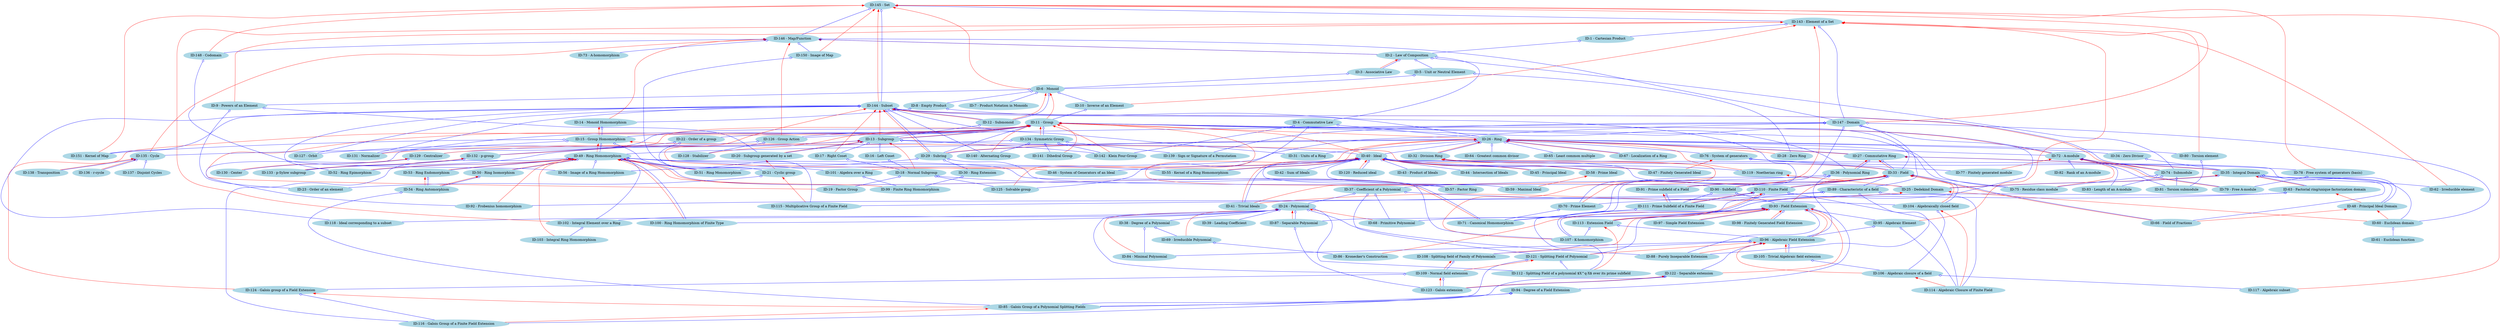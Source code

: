 // Graphviz Diagram
digraph {
	1 [label="ID:1 - Cartesian Product" color=lightblue fillcolor=lightblue style=filled]
	2 [label="ID:2 - Law of Composition" color=lightblue fillcolor=lightblue style=filled]
	3 [label="ID:3 - Associative Law" color=lightblue fillcolor=lightblue style=filled]
	4 [label="ID:4 - Commutative Law" color=lightblue fillcolor=lightblue style=filled]
	5 [label="ID:5 - Unit or Neutral Element" color=lightblue fillcolor=lightblue style=filled]
	6 [label="ID:6 - Monoid" color=lightblue fillcolor=lightblue style=filled]
	7 [label="ID:7 - Product Notation in Monoids" color=lightblue fillcolor=lightblue style=filled]
	8 [label="ID:8 - Empty Product" color=lightblue fillcolor=lightblue style=filled]
	9 [label="ID:9 - Powers of an Element" color=lightblue fillcolor=lightblue style=filled]
	10 [label="ID:10 - Inverse of an Element" color=lightblue fillcolor=lightblue style=filled]
	11 [label="ID:11 - Group" color=lightblue fillcolor=lightblue style=filled]
	12 [label="ID:12 - Submonoid" color=lightblue fillcolor=lightblue style=filled]
	13 [label="ID:13 - Subgroup" color=lightblue fillcolor=lightblue style=filled]
	14 [label="ID:14 - Monoid Homomorphism" color=lightblue fillcolor=lightblue style=filled]
	15 [label="ID:15 - Group Homomorphism" color=lightblue fillcolor=lightblue style=filled]
	16 [label="ID:16 - Left Coset" color=lightblue fillcolor=lightblue style=filled]
	17 [label="ID:17 - Right Coset" color=lightblue fillcolor=lightblue style=filled]
	18 [label="ID:18 - Normal Subgroup" color=lightblue fillcolor=lightblue style=filled]
	19 [label="ID:19 - Factor Group" color=lightblue fillcolor=lightblue style=filled]
	20 [label="ID:20 - Subgroup generated by a set" color=lightblue fillcolor=lightblue style=filled]
	21 [label="ID:21 - Cyclic group" color=lightblue fillcolor=lightblue style=filled]
	22 [label="ID:22 - Order of a group" color=lightblue fillcolor=lightblue style=filled]
	23 [label="ID:23 - Order of an element" color=lightblue fillcolor=lightblue style=filled]
	24 [label="ID:24 - Polynomial" color=lightblue fillcolor=lightblue style=filled]
	25 [label="ID:25 - Dedekind Domain" color=lightblue fillcolor=lightblue style=filled]
	26 [label="ID:26 - Ring" color=lightblue fillcolor=lightblue style=filled]
	27 [label="ID:27 - Commutative Ring" color=lightblue fillcolor=lightblue style=filled]
	28 [label="ID:28 - Zero Ring" color=lightblue fillcolor=lightblue style=filled]
	29 [label="ID:29 - Subring" color=lightblue fillcolor=lightblue style=filled]
	30 [label="ID:30 - Ring Extension" color=lightblue fillcolor=lightblue style=filled]
	31 [label="ID:31 - Units of a Ring" color=lightblue fillcolor=lightblue style=filled]
	32 [label="ID:32 - Division Ring" color=lightblue fillcolor=lightblue style=filled]
	33 [label="ID:33 - Field" color=lightblue fillcolor=lightblue style=filled]
	34 [label="ID:34 - Zero Divisor" color=lightblue fillcolor=lightblue style=filled]
	35 [label="ID:35 - Integral Domain" color=lightblue fillcolor=lightblue style=filled]
	36 [label="ID:36 - Polynomial Ring" color=lightblue fillcolor=lightblue style=filled]
	37 [label="ID:37 - Coefficient of a Polynomial" color=lightblue fillcolor=lightblue style=filled]
	38 [label="ID:38 - Degree of a Polynomial" color=lightblue fillcolor=lightblue style=filled]
	39 [label="ID:39 - Leading Coefficient" color=lightblue fillcolor=lightblue style=filled]
	40 [label="ID:40 - Ideal" color=lightblue fillcolor=lightblue style=filled]
	41 [label="ID:41 - Trivial Ideals" color=lightblue fillcolor=lightblue style=filled]
	42 [label="ID:42 - Sum of Ideals" color=lightblue fillcolor=lightblue style=filled]
	43 [label="ID:43 - Product of Ideals" color=lightblue fillcolor=lightblue style=filled]
	44 [label="ID:44 - Intersection of Ideals" color=lightblue fillcolor=lightblue style=filled]
	45 [label="ID:45 - Principal Ideal" color=lightblue fillcolor=lightblue style=filled]
	46 [label="ID:46 - System of Generators of an Ideal" color=lightblue fillcolor=lightblue style=filled]
	47 [label="ID:47 - Finitely Generated Ideal" color=lightblue fillcolor=lightblue style=filled]
	48 [label="ID:48 - Principal Ideal Domain" color=lightblue fillcolor=lightblue style=filled]
	49 [label="ID:49 - Ring Homomorphism" color=lightblue fillcolor=lightblue style=filled]
	50 [label="ID:50 - Ring Isomorphism" color=lightblue fillcolor=lightblue style=filled]
	51 [label="ID:51 - Ring Monomorphism" color=lightblue fillcolor=lightblue style=filled]
	52 [label="ID:52 - Ring Epimorphism" color=lightblue fillcolor=lightblue style=filled]
	53 [label="ID:53 - Ring Endomorphism" color=lightblue fillcolor=lightblue style=filled]
	54 [label="ID:54 - Ring Automorphism" color=lightblue fillcolor=lightblue style=filled]
	55 [label="ID:55 - Kernel of a Ring Homomorphism" color=lightblue fillcolor=lightblue style=filled]
	56 [label="ID:56 - Image of a Ring Homomorphism" color=lightblue fillcolor=lightblue style=filled]
	57 [label="ID:57 - Factor Ring" color=lightblue fillcolor=lightblue style=filled]
	58 [label="ID:58 - Prime Ideal" color=lightblue fillcolor=lightblue style=filled]
	59 [label="ID:59 - Maximal Ideal" color=lightblue fillcolor=lightblue style=filled]
	60 [label="ID:60 - Euclidean domain" color=lightblue fillcolor=lightblue style=filled]
	61 [label="ID:61 - Euclidean function" color=lightblue fillcolor=lightblue style=filled]
	62 [label="ID:62 - Irreducible element" color=lightblue fillcolor=lightblue style=filled]
	63 [label="ID:63 - Factorial ring/unique factorization domain" color=lightblue fillcolor=lightblue style=filled]
	64 [label="ID:64 - Greatest common divisor" color=lightblue fillcolor=lightblue style=filled]
	65 [label="ID:65 - Least common multiple" color=lightblue fillcolor=lightblue style=filled]
	66 [label="ID:66 - Field of Fractions" color=lightblue fillcolor=lightblue style=filled]
	67 [label="ID:67 - Localization of a Ring" color=lightblue fillcolor=lightblue style=filled]
	68 [label="ID:68 - Primitive Polynomial" color=lightblue fillcolor=lightblue style=filled]
	69 [label="ID:69 - Irreducible Polynomial" color=lightblue fillcolor=lightblue style=filled]
	70 [label="ID:70 - Prime Element" color=lightblue fillcolor=lightblue style=filled]
	71 [label="ID:71 - Canonical Homomorphism" color=lightblue fillcolor=lightblue style=filled]
	72 [label="ID:72 - A-module" color=lightblue fillcolor=lightblue style=filled]
	73 [label="ID:73 - A-homomorphism" color=lightblue fillcolor=lightblue style=filled]
	74 [label="ID:74 - Submodule" color=lightblue fillcolor=lightblue style=filled]
	75 [label="ID:75 - Residue class module" color=lightblue fillcolor=lightblue style=filled]
	76 [label="ID:76 - System of generators" color=lightblue fillcolor=lightblue style=filled]
	77 [label="ID:77 - Finitely generated module" color=lightblue fillcolor=lightblue style=filled]
	78 [label="ID:78 - Free system of generators (basis)" color=lightblue fillcolor=lightblue style=filled]
	79 [label="ID:79 - Free A-module" color=lightblue fillcolor=lightblue style=filled]
	80 [label="ID:80 - Torsion element" color=lightblue fillcolor=lightblue style=filled]
	81 [label="ID:81 - Torsion submodule" color=lightblue fillcolor=lightblue style=filled]
	82 [label="ID:82 - Rank of an A-module" color=lightblue fillcolor=lightblue style=filled]
	83 [label="ID:83 - Length of an A-module" color=lightblue fillcolor=lightblue style=filled]
	84 [label="ID:84 - Minimal Polynomial" color=lightblue fillcolor=lightblue style=filled]
	85 [label="ID:85 - Galois Group of a Polynomial Splitting Fields" color=lightblue fillcolor=lightblue style=filled]
	86 [label="ID:86 - Kronecker's Construction" color=lightblue fillcolor=lightblue style=filled]
	87 [label="ID:87 - Separable Polynomial" color=lightblue fillcolor=lightblue style=filled]
	88 [label="ID:88 - Purely Inseparable Extension" color=lightblue fillcolor=lightblue style=filled]
	89 [label="ID:89 - Characteristic of a field" color=lightblue fillcolor=lightblue style=filled]
	90 [label="ID:90 - Subfield" color=lightblue fillcolor=lightblue style=filled]
	91 [label="ID:91 - Prime subfield of a Field" color=lightblue fillcolor=lightblue style=filled]
	92 [label="ID:92 - Frobenius homomorphism" color=lightblue fillcolor=lightblue style=filled]
	93 [label="ID:93 - Field Extension" color=lightblue fillcolor=lightblue style=filled]
	94 [label="ID:94 - Degree of a Field Extension" color=lightblue fillcolor=lightblue style=filled]
	95 [label="ID:95 - Algebraic Element" color=lightblue fillcolor=lightblue style=filled]
	96 [label="ID:96 - Algebraic Field Extension" color=lightblue fillcolor=lightblue style=filled]
	97 [label="ID:97 - Simple Field Extension" color=lightblue fillcolor=lightblue style=filled]
	98 [label="ID:98 - Finitely Generated Field Extension" color=lightblue fillcolor=lightblue style=filled]
	99 [label="ID:99 - Finite Ring Homomorphism" color=lightblue fillcolor=lightblue style=filled]
	100 [label="ID:100 - Ring Homomorphism of Finite Type" color=lightblue fillcolor=lightblue style=filled]
	101 [label="ID:101 - Algebra over a Ring" color=lightblue fillcolor=lightblue style=filled]
	102 [label="ID:102 - Integral Element over a Ring" color=lightblue fillcolor=lightblue style=filled]
	103 [label="ID:103 - Integral Ring Homomorphism" color=lightblue fillcolor=lightblue style=filled]
	104 [label="ID:104 - Algebraically closed field" color=lightblue fillcolor=lightblue style=filled]
	105 [label="ID:105 - Trivial Algebraic field extension" color=lightblue fillcolor=lightblue style=filled]
	106 [label="ID:106 - Algebraic closure of a field" color=lightblue fillcolor=lightblue style=filled]
	107 [label="ID:107 - K-homomorphism" color=lightblue fillcolor=lightblue style=filled]
	108 [label="ID:108 - Splitting field of Family of Polynomials" color=lightblue fillcolor=lightblue style=filled]
	109 [label="ID:109 - Normal field extension" color=lightblue fillcolor=lightblue style=filled]
	110 [label="ID:110 - Finite Field" color=lightblue fillcolor=lightblue style=filled]
	111 [label="ID:111 - Prime Subfield of a Finite Field" color=lightblue fillcolor=lightblue style=filled]
	112 [label="ID:112 - Splitting Field of a polynomial $X^q-X$ over its prime subfield" color=lightblue fillcolor=lightblue style=filled]
	113 [label="ID:113 - Extension Field" color=lightblue fillcolor=lightblue style=filled]
	114 [label="ID:114 - Algebraic Closure of Finite Field" color=lightblue fillcolor=lightblue style=filled]
	115 [label="ID:115 - Multiplicative Group of a Finite Field" color=lightblue fillcolor=lightblue style=filled]
	116 [label="ID:116 - Galois Group of a Finite Field Extension" color=lightblue fillcolor=lightblue style=filled]
	117 [label="ID:117 - Algebraic subset" color=lightblue fillcolor=lightblue style=filled]
	118 [label="ID:118 - Ideal corresponding to a subset" color=lightblue fillcolor=lightblue style=filled]
	119 [label="ID:119 - Noetherian ring" color=lightblue fillcolor=lightblue style=filled]
	120 [label="ID:120 - Reduced ideal" color=lightblue fillcolor=lightblue style=filled]
	121 [label="ID:121 - Splitting Field of Polynomial" color=lightblue fillcolor=lightblue style=filled]
	122 [label="ID:122 - Separable extension" color=lightblue fillcolor=lightblue style=filled]
	123 [label="ID:123 - Galois extension" color=lightblue fillcolor=lightblue style=filled]
	124 [label="ID:124 - Galois group of a Field Extension" color=lightblue fillcolor=lightblue style=filled]
	125 [label="ID:125 - Solvable group" color=lightblue fillcolor=lightblue style=filled]
	126 [label="ID:126 - Group Action" color=lightblue fillcolor=lightblue style=filled]
	127 [label="ID:127 - Orbit" color=lightblue fillcolor=lightblue style=filled]
	128 [label="ID:128 - Stabilizer" color=lightblue fillcolor=lightblue style=filled]
	129 [label="ID:129 - Centralizer" color=lightblue fillcolor=lightblue style=filled]
	130 [label="ID:130 - Center" color=lightblue fillcolor=lightblue style=filled]
	131 [label="ID:131 - Normalizer" color=lightblue fillcolor=lightblue style=filled]
	132 [label="ID:132 - p-group" color=lightblue fillcolor=lightblue style=filled]
	133 [label="ID:133 - p-Sylow subgroup" color=lightblue fillcolor=lightblue style=filled]
	134 [label="ID:134 - Symmetric Group" color=lightblue fillcolor=lightblue style=filled]
	135 [label="ID:135 - Cycle" color=lightblue fillcolor=lightblue style=filled]
	136 [label="ID:136 - r-cycle" color=lightblue fillcolor=lightblue style=filled]
	137 [label="ID:137 - Disjoint Cycles" color=lightblue fillcolor=lightblue style=filled]
	138 [label="ID:138 - Transposition" color=lightblue fillcolor=lightblue style=filled]
	139 [label="ID:139 - Sign or Signature of a Permutation" color=lightblue fillcolor=lightblue style=filled]
	140 [label="ID:140 - Alternating Group" color=lightblue fillcolor=lightblue style=filled]
	141 [label="ID:141 - Dihedral Group" color=lightblue fillcolor=lightblue style=filled]
	142 [label="ID:142 - Klein Four-Group" color=lightblue fillcolor=lightblue style=filled]
	143 [label="ID:143 - Element of a Set" color=lightblue fillcolor=lightblue style=filled]
	144 [label="ID:144 - Subset" color=lightblue fillcolor=lightblue style=filled]
	145 [label="ID:145 - Set" color=lightblue fillcolor=lightblue style=filled]
	146 [label="ID:146 - Map/Function" color=lightblue fillcolor=lightblue style=filled]
	147 [label="ID:147 - Domain" color=lightblue fillcolor=lightblue style=filled]
	148 [label="ID:148 - Codomain" color=lightblue fillcolor=lightblue style=filled]
	150 [label="ID:150 - Image of Map" color=lightblue fillcolor=lightblue style=filled]
	151 [label="ID:151 - Kernel of Map" color=lightblue fillcolor=lightblue style=filled]
	32 -> 41 [arrowtail=normal color=red dir=back]
	32 -> 33 [arrowtail=normal color=red dir=back]
	110 -> 111 [arrowtail=normal color=red dir=back]
	110 -> 113 [arrowtail=normal color=red dir=back]
	146 -> 2 [arrowtail=normal color=red dir=back]
	146 -> 126 [arrowtail=normal color=red dir=back]
	146 -> 14 [arrowtail=normal color=red dir=back]
	146 -> 135 [arrowtail=normal color=red dir=back]
	50 -> 54 [arrowtail=normal color=red dir=back]
	6 -> 12 [arrowtail=normal color=red dir=back]
	6 -> 11 [arrowtail=normal color=red dir=back]
	48 -> 60 [arrowtail=normal color=red dir=back]
	48 -> 66 [arrowtail=normal color=red dir=back]
	11 -> 128 [arrowtail=normal color=red dir=back]
	11 -> 19 [arrowtail=normal color=red dir=back]
	11 -> 132 [arrowtail=normal color=red dir=back]
	11 -> 140 [arrowtail=normal color=red dir=back]
	11 -> 125 [arrowtail=normal color=red dir=back]
	11 -> 141 [arrowtail=normal color=red dir=back]
	11 -> 142 [arrowtail=normal color=red dir=back]
	11 -> 13 [arrowtail=normal color=red dir=back]
	11 -> 134 [arrowtail=normal color=red dir=back]
	11 -> 72 [arrowtail=normal color=red dir=back]
	11 -> 40 [arrowtail=normal color=red dir=back]
	11 -> 124 [arrowtail=normal color=red dir=back]
	11 -> 26 [arrowtail=normal color=red dir=back]
	108 -> 109 [arrowtail=normal color=red dir=back]
	145 -> 78 [arrowtail=normal color=red dir=back]
	145 -> 117 [arrowtail=normal color=red dir=back]
	145 -> 144 [arrowtail=normal color=red dir=back]
	145 -> 147 [arrowtail=normal color=red dir=back]
	145 -> 148 [arrowtail=normal color=red dir=back]
	145 -> 150 [arrowtail=normal color=red dir=back]
	145 -> 151 [arrowtail=normal color=red dir=back]
	145 -> 6 [arrowtail=normal color=red dir=back]
	93 -> 113 [arrowtail=normal color=red dir=back]
	93 -> 86 [arrowtail=normal color=red dir=back]
	93 -> 108 [arrowtail=normal color=red dir=back]
	93 -> 122 [arrowtail=normal color=red dir=back]
	93 -> 96 [arrowtail=normal color=red dir=back]
	93 -> 97 [arrowtail=normal color=red dir=back]
	93 -> 98 [arrowtail=normal color=red dir=back]
	14 -> 15 [arrowtail=normal color=red dir=back]
	96 -> 106 [arrowtail=normal color=red dir=back]
	96 -> 121 [arrowtail=normal color=red dir=back]
	96 -> 105 [arrowtail=normal color=red dir=back]
	96 -> 88 [arrowtail=normal color=red dir=back]
	27 -> 33 [arrowtail=normal color=red dir=back]
	27 -> 35 [arrowtail=normal color=red dir=back]
	27 -> 36 [arrowtail=normal color=red dir=back]
	85 -> 116 [arrowtail=normal color=red dir=back]
	144 -> 74 [arrowtail=normal color=red dir=back]
	144 -> 12 [arrowtail=normal color=red dir=back]
	144 -> 17 [arrowtail=normal color=red dir=back]
	144 -> 29 [arrowtail=normal color=red dir=back]
	144 -> 46 [arrowtail=normal color=red dir=back]
	144 -> 13 [arrowtail=normal color=red dir=back]
	129 -> 130 [arrowtail=normal color=red dir=back]
	121 -> 109 [arrowtail=normal color=red dir=back]
	91 -> 111 [arrowtail=normal color=red dir=back]
	49 -> 103 [arrowtail=normal color=red dir=back]
	49 -> 92 [arrowtail=normal color=red dir=back]
	49 -> 53 [arrowtail=normal color=red dir=back]
	49 -> 71 [arrowtail=normal color=red dir=back]
	49 -> 99 [arrowtail=normal color=red dir=back]
	49 -> 100 [arrowtail=normal color=red dir=back]
	49 -> 50 [arrowtail=normal color=red dir=back]
	49 -> 51 [arrowtail=normal color=red dir=back]
	49 -> 52 [arrowtail=normal color=red dir=back]
	26 -> 27 [arrowtail=normal color=red dir=back]
	26 -> 101 [arrowtail=normal color=red dir=back]
	26 -> 28 [arrowtail=normal color=red dir=back]
	26 -> 67 [arrowtail=normal color=red dir=back]
	26 -> 57 [arrowtail=normal color=red dir=back]
	26 -> 32 [arrowtail=normal color=red dir=back]
	26 -> 119 [arrowtail=normal color=red dir=back]
	26 -> 29 [arrowtail=normal color=red dir=back]
	33 -> 90 [arrowtail=normal color=red dir=back]
	33 -> 91 [arrowtail=normal color=red dir=back]
	33 -> 110 [arrowtail=normal color=red dir=back]
	33 -> 93 [arrowtail=normal color=red dir=back]
	33 -> 104 [arrowtail=normal color=red dir=back]
	33 -> 66 [arrowtail=normal color=red dir=back]
	122 -> 123 [arrowtail=normal color=red dir=back]
	15 -> 107 [arrowtail=normal color=red dir=back]
	15 -> 49 [arrowtail=normal color=red dir=back]
	53 -> 54 [arrowtail=normal color=red dir=back]
	109 -> 123 [arrowtail=normal color=red dir=back]
	35 -> 25 [arrowtail=normal color=red dir=back]
	35 -> 63 [arrowtail=normal color=red dir=back]
	104 -> 114 [arrowtail=normal color=red dir=back]
	113 -> 112 [arrowtail=normal color=red dir=back]
	106 -> 114 [arrowtail=normal color=red dir=back]
	13 -> 18 [arrowtail=normal color=red dir=back]
	13 -> 20 [arrowtail=normal color=red dir=back]
	13 -> 131 [arrowtail=normal color=red dir=back]
	13 -> 129 [arrowtail=normal color=red dir=back]
	63 -> 48 [arrowtail=normal color=red dir=back]
	21 -> 115 [arrowtail=normal color=red dir=back]
	124 -> 85 [arrowtail=normal color=red dir=back]
	119 -> 25 [arrowtail=normal color=red dir=back]
	20 -> 21 [arrowtail=normal color=red dir=back]
	40 -> 58 [arrowtail=normal color=red dir=back]
	40 -> 120 [arrowtail=normal color=red dir=back]
	40 -> 55 [arrowtail=normal color=red dir=back]
	40 -> 41 [arrowtail=normal color=red dir=back]
	40 -> 45 [arrowtail=normal color=red dir=back]
	40 -> 47 [arrowtail=normal color=red dir=back]
	58 -> 59 [arrowtail=normal color=red dir=back]
	72 -> 79 [arrowtail=normal color=red dir=back]
	72 -> 74 [arrowtail=normal color=red dir=back]
	72 -> 75 [arrowtail=normal color=red dir=back]
	72 -> 77 [arrowtail=normal color=red dir=back]
	25 -> 41 [arrowtail=normal color=red dir=back]
	25 -> 60 [arrowtail=normal color=red dir=back]
	132 -> 133 [arrowtail=normal color=red dir=back]
	2 -> 3 [arrowtail=normal color=red dir=back]
	24 -> 69 [arrowtail=normal color=red dir=back]
	24 -> 68 [arrowtail=normal color=red dir=back]
	24 -> 84 [arrowtail=normal color=red dir=back]
	24 -> 87 [arrowtail=normal color=red dir=back]
	76 -> 47 [arrowtail=normal color=red dir=back]
	135 -> 136 [arrowtail=normal color=red dir=back]
	135 -> 138 [arrowtail=normal color=red dir=back]
	143 -> 95 [arrowtail=normal color=red dir=back]
	143 -> 70 [arrowtail=normal color=red dir=back]
	143 -> 102 [arrowtail=normal color=red dir=back]
	143 -> 62 [arrowtail=normal color=red dir=back]
	143 -> 80 [arrowtail=normal color=red dir=back]
	143 -> 10 [arrowtail=normal color=red dir=back]
	143 -> 9 [arrowtail=normal color=red dir=back]
	4 -> 26 [arrowtail=odiamond color=blue dir=back]
	4 -> 125 [arrowtail=odiamond color=blue dir=back]
	4 -> 142 [arrowtail=odiamond color=blue dir=back]
	1 -> 2 [arrowtail=odiamond color=blue dir=back]
	113 -> 96 [arrowtail=odiamond color=blue dir=back]
	113 -> 107 [arrowtail=odiamond color=blue dir=back]
	146 -> 2 [arrowtail=odiamond color=blue dir=back]
	146 -> 73 [arrowtail=odiamond color=blue dir=back]
	146 -> 147 [arrowtail=odiamond color=blue dir=back]
	146 -> 148 [arrowtail=odiamond color=blue dir=back]
	146 -> 150 [arrowtail=odiamond color=blue dir=back]
	5 -> 28 [arrowtail=odiamond color=blue dir=back]
	5 -> 6 [arrowtail=odiamond color=blue dir=back]
	6 -> 7 [arrowtail=odiamond color=blue dir=back]
	6 -> 8 [arrowtail=odiamond color=blue dir=back]
	6 -> 9 [arrowtail=odiamond color=blue dir=back]
	6 -> 10 [arrowtail=odiamond color=blue dir=back]
	6 -> 12 [arrowtail=odiamond color=blue dir=back]
	27 -> 33 [arrowtail=odiamond color=blue dir=back]
	27 -> 35 [arrowtail=odiamond color=blue dir=back]
	27 -> 36 [arrowtail=odiamond color=blue dir=back]
	10 -> 11 [arrowtail=odiamond color=blue dir=back]
	54 -> 85 [arrowtail=odiamond color=blue dir=back]
	96 -> 108 [arrowtail=odiamond color=blue dir=back]
	96 -> 84 [arrowtail=odiamond color=blue dir=back]
	96 -> 105 [arrowtail=odiamond color=blue dir=back]
	96 -> 122 [arrowtail=odiamond color=blue dir=back]
	90 -> 93 [arrowtail=odiamond color=blue dir=back]
	90 -> 111 [arrowtail=odiamond color=blue dir=back]
	36 -> 71 [arrowtail=odiamond color=blue dir=back]
	36 -> 96 [arrowtail=odiamond color=blue dir=back]
	36 -> 37 [arrowtail=odiamond color=blue dir=back]
	3 -> 6 [arrowtail=odiamond color=blue dir=back]
	144 -> 127 [arrowtail=odiamond color=blue dir=back]
	144 -> 31 [arrowtail=odiamond color=blue dir=back]
	144 -> 52 [arrowtail=odiamond color=blue dir=back]
	144 -> 74 [arrowtail=odiamond color=blue dir=back]
	144 -> 12 [arrowtail=odiamond color=blue dir=back]
	144 -> 29 [arrowtail=odiamond color=blue dir=back]
	144 -> 70 [arrowtail=odiamond color=blue dir=back]
	144 -> 140 [arrowtail=odiamond color=blue dir=back]
	144 -> 118 [arrowtail=odiamond color=blue dir=back]
	144 -> 131 [arrowtail=odiamond color=blue dir=back]
	144 -> 151 [arrowtail=odiamond color=blue dir=back]
	111 -> 112 [arrowtail=odiamond color=blue dir=back]
	8 -> 26 [arrowtail=odiamond color=blue dir=back]
	8 -> 14 [arrowtail=odiamond color=blue dir=back]
	11 -> 36 [arrowtail=odiamond color=blue dir=back]
	11 -> 131 [arrowtail=odiamond color=blue dir=back]
	11 -> 129 [arrowtail=odiamond color=blue dir=back]
	11 -> 134 [arrowtail=odiamond color=blue dir=back]
	11 -> 22 [arrowtail=odiamond color=blue dir=back]
	11 -> 29 [arrowtail=odiamond color=blue dir=back]
	11 -> 72 [arrowtail=odiamond color=blue dir=back]
	11 -> 15 [arrowtail=odiamond color=blue dir=back]
	11 -> 33 [arrowtail=odiamond color=blue dir=back]
	11 -> 75 [arrowtail=odiamond color=blue dir=back]
	11 -> 126 [arrowtail=odiamond color=blue dir=back]
	11 -> 13 [arrowtail=odiamond color=blue dir=back]
	109 -> 124 [arrowtail=odiamond color=blue dir=back]
	109 -> 123 [arrowtail=odiamond color=blue dir=back]
	32 -> 33 [arrowtail=odiamond color=blue dir=back]
	91 -> 111 [arrowtail=odiamond color=blue dir=back]
	49 -> 102 [arrowtail=odiamond color=blue dir=back]
	49 -> 56 [arrowtail=odiamond color=blue dir=back]
	49 -> 55 [arrowtail=odiamond color=blue dir=back]
	49 -> 116 [arrowtail=odiamond color=blue dir=back]
	49 -> 107 [arrowtail=odiamond color=blue dir=back]
	49 -> 53 [arrowtail=odiamond color=blue dir=back]
	49 -> 71 [arrowtail=odiamond color=blue dir=back]
	49 -> 100 [arrowtail=odiamond color=blue dir=back]
	49 -> 101 [arrowtail=odiamond color=blue dir=back]
	49 -> 50 [arrowtail=odiamond color=blue dir=back]
	49 -> 51 [arrowtail=odiamond color=blue dir=back]
	49 -> 52 [arrowtail=odiamond color=blue dir=back]
	38 -> 69 [arrowtail=odiamond color=blue dir=back]
	38 -> 84 [arrowtail=odiamond color=blue dir=back]
	89 -> 114 [arrowtail=odiamond color=blue dir=back]
	89 -> 92 [arrowtail=odiamond color=blue dir=back]
	89 -> 87 [arrowtail=odiamond color=blue dir=back]
	89 -> 88 [arrowtail=odiamond color=blue dir=back]
	124 -> 116 [arrowtail=odiamond color=blue dir=back]
	13 -> 16 [arrowtail=odiamond color=blue dir=back]
	13 -> 17 [arrowtail=odiamond color=blue dir=back]
	13 -> 40 [arrowtail=odiamond color=blue dir=back]
	13 -> 20 [arrowtail=odiamond color=blue dir=back]
	13 -> 142 [arrowtail=odiamond color=blue dir=back]
	13 -> 133 [arrowtail=odiamond color=blue dir=back]
	95 -> 114 [arrowtail=odiamond color=blue dir=back]
	95 -> 96 [arrowtail=odiamond color=blue dir=back]
	80 -> 81 [arrowtail=odiamond color=blue dir=back]
	26 -> 27 [arrowtail=odiamond color=blue dir=back]
	26 -> 49 [arrowtail=odiamond color=blue dir=back]
	26 -> 34 [arrowtail=odiamond color=blue dir=back]
	26 -> 64 [arrowtail=odiamond color=blue dir=back]
	26 -> 76 [arrowtail=odiamond color=blue dir=back]
	26 -> 80 [arrowtail=odiamond color=blue dir=back]
	26 -> 29 [arrowtail=odiamond color=blue dir=back]
	26 -> 75 [arrowtail=odiamond color=blue dir=back]
	26 -> 40 [arrowtail=odiamond color=blue dir=back]
	26 -> 67 [arrowtail=odiamond color=blue dir=back]
	26 -> 31 [arrowtail=odiamond color=blue dir=back]
	26 -> 32 [arrowtail=odiamond color=blue dir=back]
	26 -> 72 [arrowtail=odiamond color=blue dir=back]
	26 -> 65 [arrowtail=odiamond color=blue dir=back]
	50 -> 54 [arrowtail=odiamond color=blue dir=back]
	126 -> 127 [arrowtail=odiamond color=blue dir=back]
	126 -> 128 [arrowtail=odiamond color=blue dir=back]
	15 -> 92 [arrowtail=odiamond color=blue dir=back]
	15 -> 151 [arrowtail=odiamond color=blue dir=back]
	15 -> 49 [arrowtail=odiamond color=blue dir=back]
	15 -> 21 [arrowtail=odiamond color=blue dir=back]
	21 -> 23 [arrowtail=odiamond color=blue dir=back]
	110 -> 111 [arrowtail=odiamond color=blue dir=back]
	110 -> 113 [arrowtail=odiamond color=blue dir=back]
	110 -> 114 [arrowtail=odiamond color=blue dir=back]
	110 -> 115 [arrowtail=odiamond color=blue dir=back]
	108 -> 109 [arrowtail=odiamond color=blue dir=back]
	102 -> 103 [arrowtail=odiamond color=blue dir=back]
	63 -> 68 [arrowtail=odiamond color=blue dir=back]
	63 -> 70 [arrowtail=odiamond color=blue dir=back]
	143 -> 147 [arrowtail=odiamond color=blue dir=back]
	143 -> 1 [arrowtail=odiamond color=blue dir=back]
	2 -> 74 [arrowtail=odiamond color=blue dir=back]
	2 -> 3 [arrowtail=odiamond color=blue dir=back]
	2 -> 4 [arrowtail=odiamond color=blue dir=back]
	2 -> 5 [arrowtail=odiamond color=blue dir=back]
	122 -> 85 [arrowtail=odiamond color=blue dir=back]
	122 -> 123 [arrowtail=odiamond color=blue dir=back]
	87 -> 123 [arrowtail=odiamond color=blue dir=back]
	12 -> 13 [arrowtail=odiamond color=blue dir=back]
	34 -> 35 [arrowtail=odiamond color=blue dir=back]
	76 -> 77 [arrowtail=odiamond color=blue dir=back]
	76 -> 78 [arrowtail=odiamond color=blue dir=back]
	70 -> 71 [arrowtail=odiamond color=blue dir=back]
	16 -> 18 [arrowtail=odiamond color=blue dir=back]
	40 -> 25 [arrowtail=odiamond color=blue dir=back]
	40 -> 59 [arrowtail=odiamond color=blue dir=back]
	40 -> 58 [arrowtail=odiamond color=blue dir=back]
	40 -> 57 [arrowtail=odiamond color=blue dir=back]
	40 -> 120 [arrowtail=odiamond color=blue dir=back]
	40 -> 55 [arrowtail=odiamond color=blue dir=back]
	40 -> 119 [arrowtail=odiamond color=blue dir=back]
	40 -> 41 [arrowtail=odiamond color=blue dir=back]
	40 -> 42 [arrowtail=odiamond color=blue dir=back]
	40 -> 43 [arrowtail=odiamond color=blue dir=back]
	40 -> 44 [arrowtail=odiamond color=blue dir=back]
	40 -> 45 [arrowtail=odiamond color=blue dir=back]
	40 -> 46 [arrowtail=odiamond color=blue dir=back]
	40 -> 47 [arrowtail=odiamond color=blue dir=back]
	40 -> 48 [arrowtail=odiamond color=blue dir=back]
	37 -> 104 [arrowtail=odiamond color=blue dir=back]
	37 -> 68 [arrowtail=odiamond color=blue dir=back]
	37 -> 121 [arrowtail=odiamond color=blue dir=back]
	37 -> 24 [arrowtail=odiamond color=blue dir=back]
	145 -> 143 [arrowtail=odiamond color=blue dir=back]
	145 -> 144 [arrowtail=odiamond color=blue dir=back]
	145 -> 146 [arrowtail=odiamond color=blue dir=back]
	53 -> 54 [arrowtail=odiamond color=blue dir=back]
	17 -> 18 [arrowtail=odiamond color=blue dir=back]
	132 -> 133 [arrowtail=odiamond color=blue dir=back]
	93 -> 88 [arrowtail=odiamond color=blue dir=back]
	93 -> 107 [arrowtail=odiamond color=blue dir=back]
	93 -> 121 [arrowtail=odiamond color=blue dir=back]
	93 -> 94 [arrowtail=odiamond color=blue dir=back]
	93 -> 95 [arrowtail=odiamond color=blue dir=back]
	93 -> 97 [arrowtail=odiamond color=blue dir=back]
	93 -> 98 [arrowtail=odiamond color=blue dir=back]
	14 -> 15 [arrowtail=odiamond color=blue dir=back]
	18 -> 125 [arrowtail=odiamond color=blue dir=back]
	18 -> 57 [arrowtail=odiamond color=blue dir=back]
	18 -> 19 [arrowtail=odiamond color=blue dir=back]
	69 -> 86 [arrowtail=odiamond color=blue dir=back]
	30 -> 99 [arrowtail=odiamond color=blue dir=back]
	29 -> 90 [arrowtail=odiamond color=blue dir=back]
	29 -> 56 [arrowtail=odiamond color=blue dir=back]
	29 -> 30 [arrowtail=odiamond color=blue dir=back]
	24 -> 38 [arrowtail=odiamond color=blue dir=back]
	24 -> 100 [arrowtail=odiamond color=blue dir=back]
	24 -> 39 [arrowtail=odiamond color=blue dir=back]
	24 -> 112 [arrowtail=odiamond color=blue dir=back]
	24 -> 88 [arrowtail=odiamond color=blue dir=back]
	24 -> 118 [arrowtail=odiamond color=blue dir=back]
	24 -> 87 [arrowtail=odiamond color=blue dir=back]
	24 -> 109 [arrowtail=odiamond color=blue dir=back]
	24 -> 102 [arrowtail=odiamond color=blue dir=back]
	105 -> 106 [arrowtail=odiamond color=blue dir=back]
	147 -> 51 [arrowtail=odiamond color=blue dir=back]
	147 -> 126 [arrowtail=odiamond color=blue dir=back]
	147 -> 89 [arrowtail=odiamond color=blue dir=back]
	147 -> 139 [arrowtail=odiamond color=blue dir=back]
	147 -> 60 [arrowtail=odiamond color=blue dir=back]
	147 -> 71 [arrowtail=odiamond color=blue dir=back]
	147 -> 107 [arrowtail=odiamond color=blue dir=back]
	106 -> 117 [arrowtail=odiamond color=blue dir=back]
	104 -> 106 [arrowtail=odiamond color=blue dir=back]
	129 -> 130 [arrowtail=odiamond color=blue dir=back]
	60 -> 61 [arrowtail=odiamond color=blue dir=back]
	135 -> 136 [arrowtail=odiamond color=blue dir=back]
	135 -> 137 [arrowtail=odiamond color=blue dir=back]
	135 -> 138 [arrowtail=odiamond color=blue dir=back]
	72 -> 82 [arrowtail=odiamond color=blue dir=back]
	72 -> 79 [arrowtail=odiamond color=blue dir=back]
	72 -> 83 [arrowtail=odiamond color=blue dir=back]
	72 -> 81 [arrowtail=odiamond color=blue dir=back]
	78 -> 79 [arrowtail=odiamond color=blue dir=back]
	121 -> 85 [arrowtail=odiamond color=blue dir=back]
	121 -> 112 [arrowtail=odiamond color=blue dir=back]
	101 -> 99 [arrowtail=odiamond color=blue dir=back]
	33 -> 90 [arrowtail=odiamond color=blue dir=back]
	33 -> 91 [arrowtail=odiamond color=blue dir=back]
	33 -> 66 [arrowtail=odiamond color=blue dir=back]
	33 -> 110 [arrowtail=odiamond color=blue dir=back]
	33 -> 104 [arrowtail=odiamond color=blue dir=back]
	33 -> 89 [arrowtail=odiamond color=blue dir=back]
	9 -> 20 [arrowtail=odiamond color=blue dir=back]
	9 -> 23 [arrowtail=odiamond color=blue dir=back]
	94 -> 85 [arrowtail=odiamond color=blue dir=back]
	94 -> 116 [arrowtail=odiamond color=blue dir=back]
	134 -> 135 [arrowtail=odiamond color=blue dir=back]
	134 -> 139 [arrowtail=odiamond color=blue dir=back]
	134 -> 140 [arrowtail=odiamond color=blue dir=back]
	134 -> 141 [arrowtail=odiamond color=blue dir=back]
	134 -> 142 [arrowtail=odiamond color=blue dir=back]
	22 -> 115 [arrowtail=odiamond color=blue dir=back]
	22 -> 132 [arrowtail=odiamond color=blue dir=back]
	35 -> 62 [arrowtail=odiamond color=blue dir=back]
	35 -> 25 [arrowtail=odiamond color=blue dir=back]
	35 -> 63 [arrowtail=odiamond color=blue dir=back]
	35 -> 66 [arrowtail=odiamond color=blue dir=back]
	35 -> 60 [arrowtail=odiamond color=blue dir=back]
	35 -> 48 [arrowtail=odiamond color=blue dir=back]
	74 -> 81 [arrowtail=odiamond color=blue dir=back]
	74 -> 83 [arrowtail=odiamond color=blue dir=back]
	74 -> 75 [arrowtail=odiamond color=blue dir=back]
	150 -> 21 [arrowtail=odiamond color=blue dir=back]
	148 -> 56 [arrowtail=odiamond color=blue dir=back]
}
